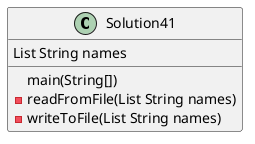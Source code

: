 @startuml
'https://plantuml.com/sequence-diagram
class Solution41 {
main(String[])
List String names
-readFromFile(List String names)
-writeToFile(List String names)
}
@enduml
